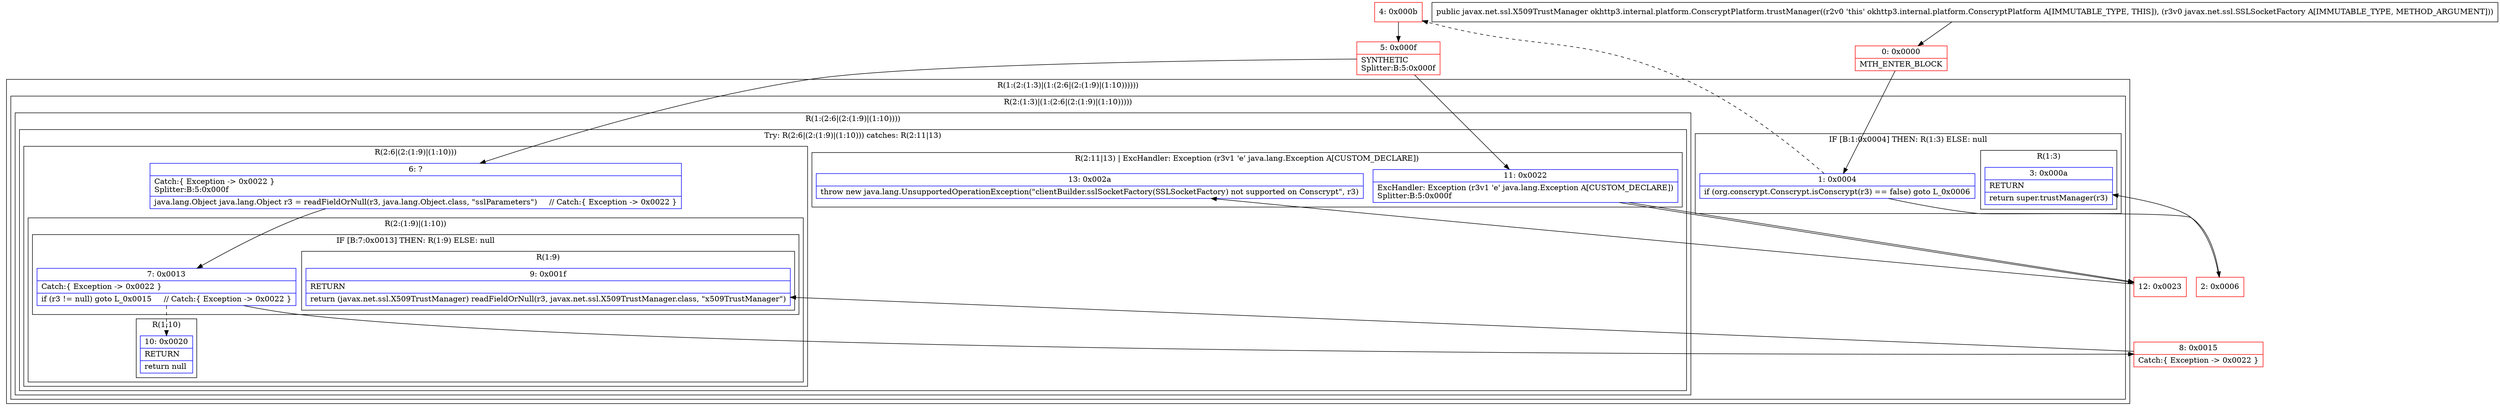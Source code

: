 digraph "CFG forokhttp3.internal.platform.ConscryptPlatform.trustManager(Ljavax\/net\/ssl\/SSLSocketFactory;)Ljavax\/net\/ssl\/X509TrustManager;" {
subgraph cluster_Region_2141604306 {
label = "R(1:(2:(1:3)|(1:(2:6|(2:(1:9)|(1:10))))))";
node [shape=record,color=blue];
subgraph cluster_Region_863123529 {
label = "R(2:(1:3)|(1:(2:6|(2:(1:9)|(1:10)))))";
node [shape=record,color=blue];
subgraph cluster_IfRegion_1207690524 {
label = "IF [B:1:0x0004] THEN: R(1:3) ELSE: null";
node [shape=record,color=blue];
Node_1 [shape=record,label="{1\:\ 0x0004|if (org.conscrypt.Conscrypt.isConscrypt(r3) == false) goto L_0x0006\l}"];
subgraph cluster_Region_446490343 {
label = "R(1:3)";
node [shape=record,color=blue];
Node_3 [shape=record,label="{3\:\ 0x000a|RETURN\l|return super.trustManager(r3)\l}"];
}
}
subgraph cluster_Region_1463407807 {
label = "R(1:(2:6|(2:(1:9)|(1:10))))";
node [shape=record,color=blue];
subgraph cluster_TryCatchRegion_1974148705 {
label = "Try: R(2:6|(2:(1:9)|(1:10))) catches: R(2:11|13)";
node [shape=record,color=blue];
subgraph cluster_Region_256441790 {
label = "R(2:6|(2:(1:9)|(1:10)))";
node [shape=record,color=blue];
Node_6 [shape=record,label="{6\:\ ?|Catch:\{ Exception \-\> 0x0022 \}\lSplitter:B:5:0x000f\l|java.lang.Object java.lang.Object r3 = readFieldOrNull(r3, java.lang.Object.class, \"sslParameters\")     \/\/ Catch:\{ Exception \-\> 0x0022 \}\l}"];
subgraph cluster_Region_1843447501 {
label = "R(2:(1:9)|(1:10))";
node [shape=record,color=blue];
subgraph cluster_IfRegion_2079086624 {
label = "IF [B:7:0x0013] THEN: R(1:9) ELSE: null";
node [shape=record,color=blue];
Node_7 [shape=record,label="{7\:\ 0x0013|Catch:\{ Exception \-\> 0x0022 \}\l|if (r3 != null) goto L_0x0015     \/\/ Catch:\{ Exception \-\> 0x0022 \}\l}"];
subgraph cluster_Region_55426746 {
label = "R(1:9)";
node [shape=record,color=blue];
Node_9 [shape=record,label="{9\:\ 0x001f|RETURN\l|return (javax.net.ssl.X509TrustManager) readFieldOrNull(r3, javax.net.ssl.X509TrustManager.class, \"x509TrustManager\")\l}"];
}
}
subgraph cluster_Region_280407624 {
label = "R(1:10)";
node [shape=record,color=blue];
Node_10 [shape=record,label="{10\:\ 0x0020|RETURN\l|return null\l}"];
}
}
}
subgraph cluster_Region_162733261 {
label = "R(2:11|13) | ExcHandler: Exception (r3v1 'e' java.lang.Exception A[CUSTOM_DECLARE])\l";
node [shape=record,color=blue];
Node_11 [shape=record,label="{11\:\ 0x0022|ExcHandler: Exception (r3v1 'e' java.lang.Exception A[CUSTOM_DECLARE])\lSplitter:B:5:0x000f\l}"];
Node_13 [shape=record,label="{13\:\ 0x002a|throw new java.lang.UnsupportedOperationException(\"clientBuilder.sslSocketFactory(SSLSocketFactory) not supported on Conscrypt\", r3)\l}"];
}
}
}
}
}
subgraph cluster_Region_162733261 {
label = "R(2:11|13) | ExcHandler: Exception (r3v1 'e' java.lang.Exception A[CUSTOM_DECLARE])\l";
node [shape=record,color=blue];
Node_11 [shape=record,label="{11\:\ 0x0022|ExcHandler: Exception (r3v1 'e' java.lang.Exception A[CUSTOM_DECLARE])\lSplitter:B:5:0x000f\l}"];
Node_13 [shape=record,label="{13\:\ 0x002a|throw new java.lang.UnsupportedOperationException(\"clientBuilder.sslSocketFactory(SSLSocketFactory) not supported on Conscrypt\", r3)\l}"];
}
Node_0 [shape=record,color=red,label="{0\:\ 0x0000|MTH_ENTER_BLOCK\l}"];
Node_2 [shape=record,color=red,label="{2\:\ 0x0006}"];
Node_4 [shape=record,color=red,label="{4\:\ 0x000b}"];
Node_5 [shape=record,color=red,label="{5\:\ 0x000f|SYNTHETIC\lSplitter:B:5:0x000f\l}"];
Node_8 [shape=record,color=red,label="{8\:\ 0x0015|Catch:\{ Exception \-\> 0x0022 \}\l}"];
Node_12 [shape=record,color=red,label="{12\:\ 0x0023}"];
MethodNode[shape=record,label="{public javax.net.ssl.X509TrustManager okhttp3.internal.platform.ConscryptPlatform.trustManager((r2v0 'this' okhttp3.internal.platform.ConscryptPlatform A[IMMUTABLE_TYPE, THIS]), (r3v0 javax.net.ssl.SSLSocketFactory A[IMMUTABLE_TYPE, METHOD_ARGUMENT])) }"];
MethodNode -> Node_0;
Node_1 -> Node_2;
Node_1 -> Node_4[style=dashed];
Node_6 -> Node_7;
Node_7 -> Node_8;
Node_7 -> Node_10[style=dashed];
Node_11 -> Node_12;
Node_11 -> Node_12;
Node_0 -> Node_1;
Node_2 -> Node_3;
Node_4 -> Node_5;
Node_5 -> Node_6;
Node_5 -> Node_11;
Node_8 -> Node_9;
Node_12 -> Node_13;
}

